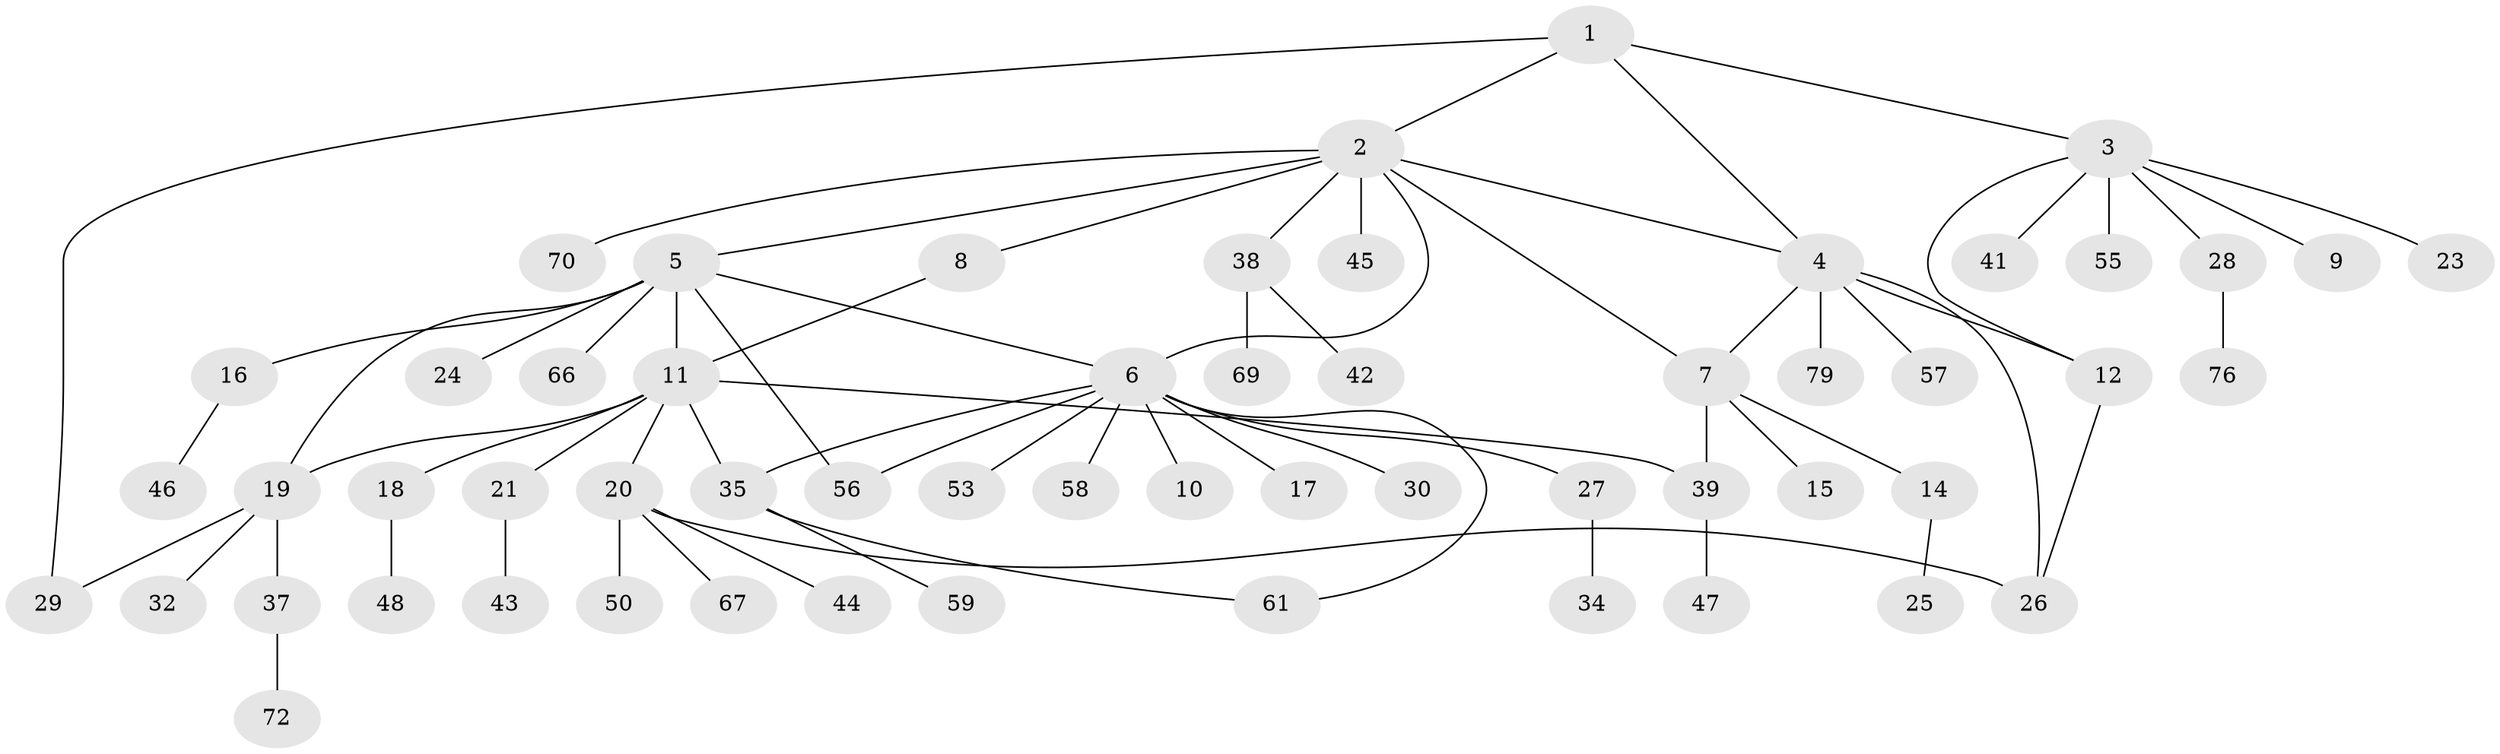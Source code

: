 // original degree distribution, {4: 0.024390243902439025, 9: 0.024390243902439025, 8: 0.024390243902439025, 3: 0.07317073170731707, 11: 0.012195121951219513, 5: 0.012195121951219513, 2: 0.23170731707317074, 1: 0.5365853658536586, 6: 0.036585365853658534, 7: 0.024390243902439025}
// Generated by graph-tools (version 1.1) at 2025/18/03/04/25 18:18:19]
// undirected, 57 vertices, 69 edges
graph export_dot {
graph [start="1"]
  node [color=gray90,style=filled];
  1;
  2;
  3 [super="+22"];
  4 [super="+31"];
  5;
  6 [super="+40"];
  7;
  8;
  9;
  10;
  11 [super="+13+80"];
  12 [super="+51+60+49"];
  14;
  15;
  16;
  17 [super="+77"];
  18;
  19 [super="+33"];
  20 [super="+36"];
  21;
  23;
  24 [super="+73"];
  25;
  26 [super="+52"];
  27;
  28;
  29;
  30;
  32;
  34;
  35;
  37;
  38;
  39;
  41;
  42;
  43;
  44;
  45;
  46;
  47;
  48;
  50;
  53 [super="+74"];
  55;
  56;
  57 [super="+68"];
  58 [super="+78"];
  59;
  61 [super="+62"];
  66;
  67;
  69;
  70;
  72;
  76;
  79;
  1 -- 2;
  1 -- 3;
  1 -- 4;
  1 -- 29;
  2 -- 5;
  2 -- 6;
  2 -- 7;
  2 -- 8;
  2 -- 38;
  2 -- 45;
  2 -- 70;
  2 -- 4;
  3 -- 9;
  3 -- 12;
  3 -- 23;
  3 -- 28;
  3 -- 41;
  3 -- 55;
  4 -- 57;
  4 -- 7;
  4 -- 26;
  4 -- 12;
  4 -- 79;
  5 -- 6;
  5 -- 11;
  5 -- 16;
  5 -- 24;
  5 -- 56;
  5 -- 66;
  5 -- 19;
  6 -- 10;
  6 -- 17;
  6 -- 27;
  6 -- 30;
  6 -- 53;
  6 -- 56;
  6 -- 58;
  6 -- 61;
  6 -- 35;
  7 -- 14;
  7 -- 15;
  7 -- 39;
  8 -- 11;
  11 -- 18;
  11 -- 20 [weight=2];
  11 -- 39;
  11 -- 35;
  11 -- 19;
  11 -- 21;
  12 -- 26;
  14 -- 25;
  16 -- 46;
  18 -- 48;
  19 -- 32;
  19 -- 37;
  19 -- 29;
  20 -- 44;
  20 -- 50;
  20 -- 67;
  20 -- 26;
  21 -- 43;
  27 -- 34;
  28 -- 76;
  35 -- 59;
  35 -- 61;
  37 -- 72;
  38 -- 42;
  38 -- 69;
  39 -- 47;
}
